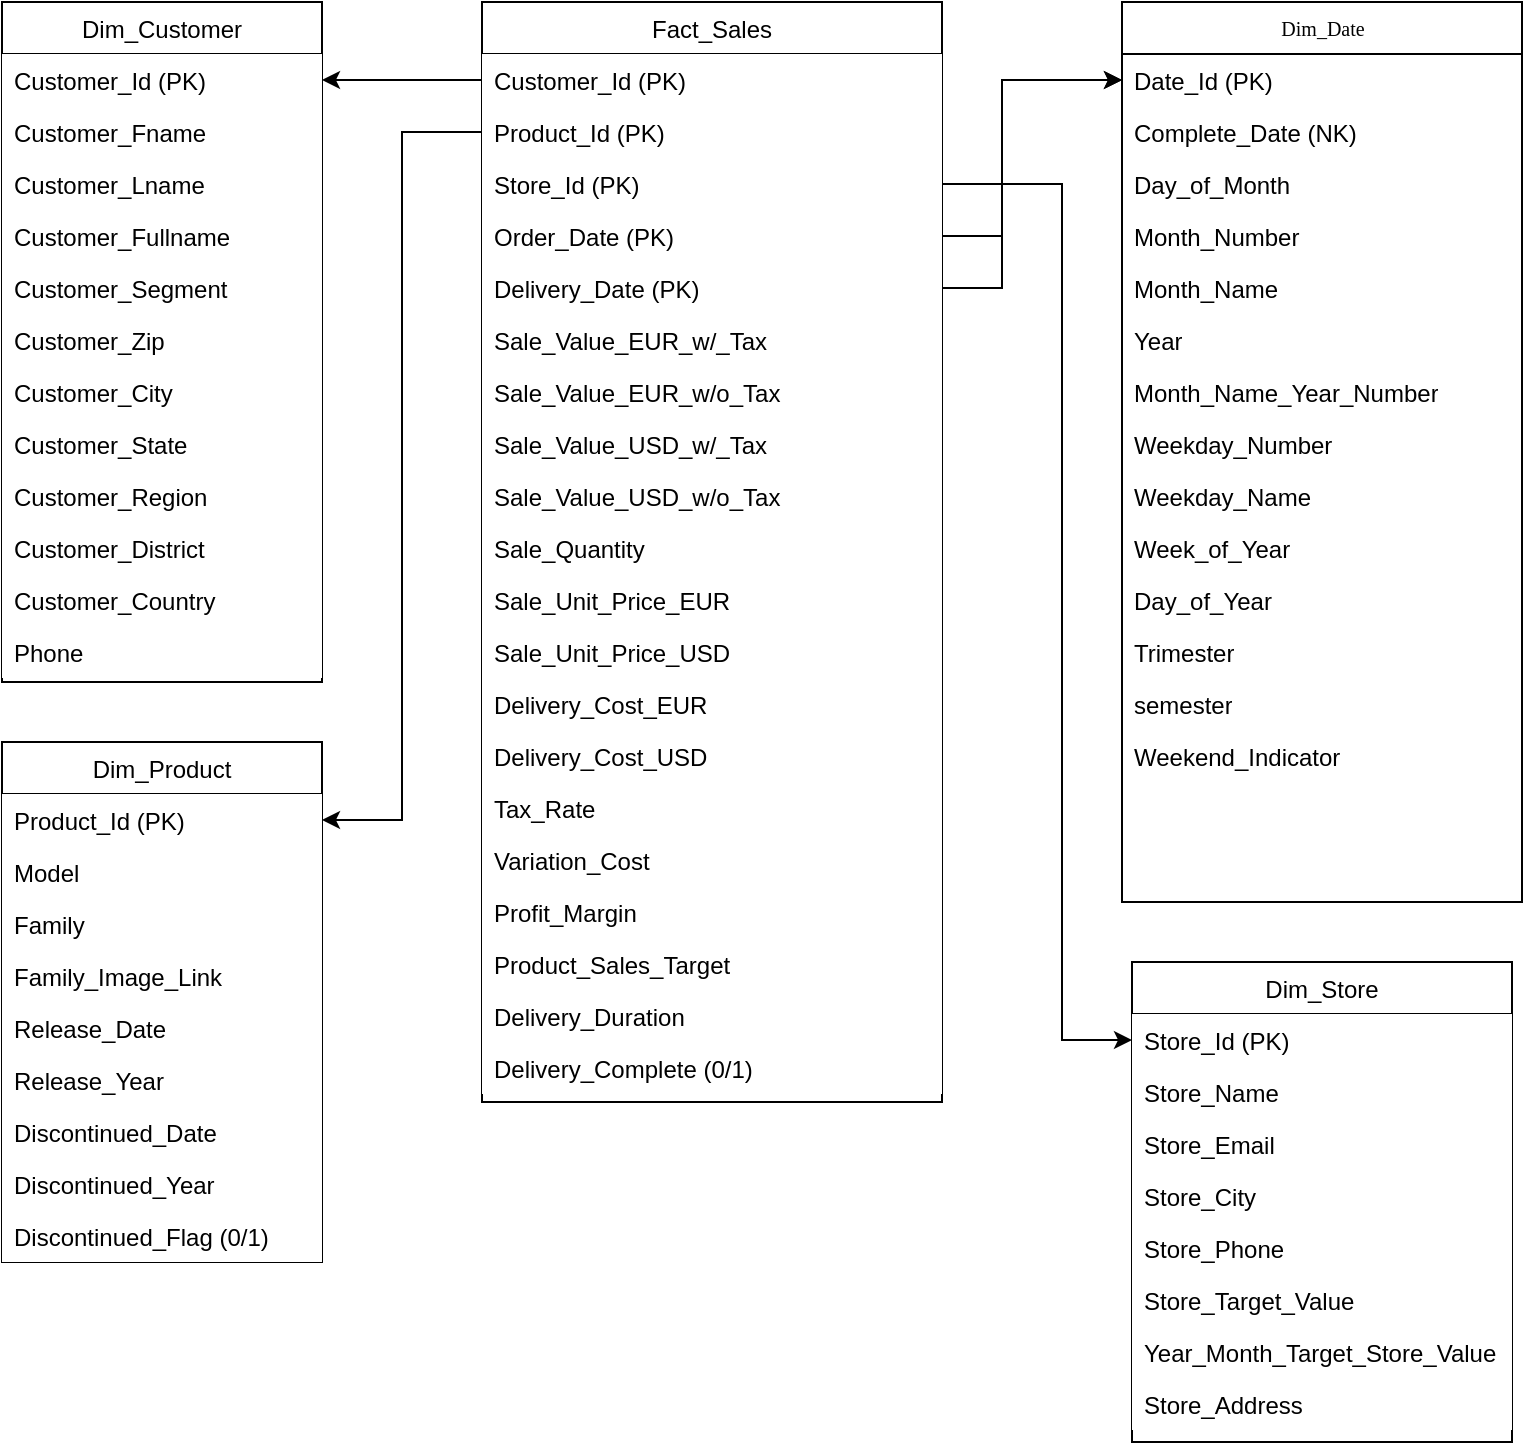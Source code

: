 <mxfile version="17.4.6" type="device"><diagram id="C5RBs43oDa-KdzZeNtuy" name="Page-1"><mxGraphModel dx="1197" dy="513" grid="1" gridSize="10" guides="1" tooltips="1" connect="1" arrows="1" fold="1" page="1" pageScale="1" pageWidth="827" pageHeight="1169" math="0" shadow="0"><root><mxCell id="WIyWlLk6GJQsqaUBKTNV-0"/><mxCell id="WIyWlLk6GJQsqaUBKTNV-1" parent="WIyWlLk6GJQsqaUBKTNV-0"/><mxCell id="zkfFHV4jXpPFQw0GAbJ--0" value="Dim_Customer" style="swimlane;fontStyle=0;align=center;verticalAlign=top;childLayout=stackLayout;horizontal=1;startSize=26;horizontalStack=0;resizeParent=1;resizeLast=0;collapsible=1;marginBottom=0;rounded=0;shadow=0;strokeWidth=1;fillColor=#FFFFFF;" parent="WIyWlLk6GJQsqaUBKTNV-1" vertex="1"><mxGeometry x="20" y="20" width="160" height="340" as="geometry"><mxRectangle x="230" y="140" width="160" height="26" as="alternateBounds"/></mxGeometry></mxCell><mxCell id="zkfFHV4jXpPFQw0GAbJ--1" value="Customer_Id (PK)&#10;" style="text;align=left;verticalAlign=top;spacingLeft=4;spacingRight=4;overflow=hidden;rotatable=0;points=[[0,0.5],[1,0.5]];portConstraint=eastwest;fillColor=#FFFFFF;" parent="zkfFHV4jXpPFQw0GAbJ--0" vertex="1"><mxGeometry y="26" width="160" height="26" as="geometry"/></mxCell><mxCell id="HoYwI9mp9ruxzahnRi9o-1" value="Customer_Fname" style="text;align=left;verticalAlign=top;spacingLeft=4;spacingRight=4;overflow=hidden;rotatable=0;points=[[0,0.5],[1,0.5]];portConstraint=eastwest;fillColor=#FFFFFF;" parent="zkfFHV4jXpPFQw0GAbJ--0" vertex="1"><mxGeometry y="52" width="160" height="26" as="geometry"/></mxCell><mxCell id="HoYwI9mp9ruxzahnRi9o-2" value="Customer_Lname" style="text;align=left;verticalAlign=top;spacingLeft=4;spacingRight=4;overflow=hidden;rotatable=0;points=[[0,0.5],[1,0.5]];portConstraint=eastwest;fillColor=#FFFFFF;" parent="zkfFHV4jXpPFQw0GAbJ--0" vertex="1"><mxGeometry y="78" width="160" height="26" as="geometry"/></mxCell><mxCell id="HoYwI9mp9ruxzahnRi9o-9" value="Customer_Fullname" style="text;align=left;verticalAlign=top;spacingLeft=4;spacingRight=4;overflow=hidden;rotatable=0;points=[[0,0.5],[1,0.5]];portConstraint=eastwest;fillColor=#FFFFFF;" parent="zkfFHV4jXpPFQw0GAbJ--0" vertex="1"><mxGeometry y="104" width="160" height="26" as="geometry"/></mxCell><mxCell id="HoYwI9mp9ruxzahnRi9o-3" value="Customer_Segment" style="text;align=left;verticalAlign=top;spacingLeft=4;spacingRight=4;overflow=hidden;rotatable=0;points=[[0,0.5],[1,0.5]];portConstraint=eastwest;fillColor=#FFFFFF;" parent="zkfFHV4jXpPFQw0GAbJ--0" vertex="1"><mxGeometry y="130" width="160" height="26" as="geometry"/></mxCell><mxCell id="HoYwI9mp9ruxzahnRi9o-4" value="Customer_Zip" style="text;align=left;verticalAlign=top;spacingLeft=4;spacingRight=4;overflow=hidden;rotatable=0;points=[[0,0.5],[1,0.5]];portConstraint=eastwest;fillColor=#FFFFFF;" parent="zkfFHV4jXpPFQw0GAbJ--0" vertex="1"><mxGeometry y="156" width="160" height="26" as="geometry"/></mxCell><mxCell id="HoYwI9mp9ruxzahnRi9o-6" value="Customer_City" style="text;align=left;verticalAlign=top;spacingLeft=4;spacingRight=4;overflow=hidden;rotatable=0;points=[[0,0.5],[1,0.5]];portConstraint=eastwest;fillColor=#FFFFFF;" parent="zkfFHV4jXpPFQw0GAbJ--0" vertex="1"><mxGeometry y="182" width="160" height="26" as="geometry"/></mxCell><mxCell id="HoYwI9mp9ruxzahnRi9o-7" value="Customer_State" style="text;align=left;verticalAlign=top;spacingLeft=4;spacingRight=4;overflow=hidden;rotatable=0;points=[[0,0.5],[1,0.5]];portConstraint=eastwest;fillColor=#FFFFFF;" parent="zkfFHV4jXpPFQw0GAbJ--0" vertex="1"><mxGeometry y="208" width="160" height="26" as="geometry"/></mxCell><mxCell id="HoYwI9mp9ruxzahnRi9o-8" value="Customer_Region" style="text;align=left;verticalAlign=top;spacingLeft=4;spacingRight=4;overflow=hidden;rotatable=0;points=[[0,0.5],[1,0.5]];portConstraint=eastwest;fillColor=#FFFFFF;" parent="zkfFHV4jXpPFQw0GAbJ--0" vertex="1"><mxGeometry y="234" width="160" height="26" as="geometry"/></mxCell><mxCell id="VfA0mH7F9DNUygeIHukj-10" value="Customer_District" style="text;align=left;verticalAlign=top;spacingLeft=4;spacingRight=4;overflow=hidden;rotatable=0;points=[[0,0.5],[1,0.5]];portConstraint=eastwest;fillColor=#FFFFFF;" parent="zkfFHV4jXpPFQw0GAbJ--0" vertex="1"><mxGeometry y="260" width="160" height="26" as="geometry"/></mxCell><mxCell id="VfA0mH7F9DNUygeIHukj-11" value="Customer_Country" style="text;align=left;verticalAlign=top;spacingLeft=4;spacingRight=4;overflow=hidden;rotatable=0;points=[[0,0.5],[1,0.5]];portConstraint=eastwest;fillColor=#FFFFFF;" parent="zkfFHV4jXpPFQw0GAbJ--0" vertex="1"><mxGeometry y="286" width="160" height="26" as="geometry"/></mxCell><mxCell id="HoYwI9mp9ruxzahnRi9o-5" value="Phone" style="text;align=left;verticalAlign=top;spacingLeft=4;spacingRight=4;overflow=hidden;rotatable=0;points=[[0,0.5],[1,0.5]];portConstraint=eastwest;fillColor=#FFFFFF;" parent="zkfFHV4jXpPFQw0GAbJ--0" vertex="1"><mxGeometry y="312" width="160" height="26" as="geometry"/></mxCell><mxCell id="zkfFHV4jXpPFQw0GAbJ--13" value="Dim_Product" style="swimlane;fontStyle=0;align=center;verticalAlign=top;childLayout=stackLayout;horizontal=1;startSize=26;horizontalStack=0;resizeParent=1;resizeLast=0;collapsible=1;marginBottom=0;rounded=0;shadow=0;strokeWidth=1;fillColor=#FFFFFF;" parent="WIyWlLk6GJQsqaUBKTNV-1" vertex="1"><mxGeometry x="20" y="390" width="160" height="260" as="geometry"><mxRectangle x="340" y="380" width="170" height="26" as="alternateBounds"/></mxGeometry></mxCell><mxCell id="zkfFHV4jXpPFQw0GAbJ--14" value="Product_Id (PK)" style="text;align=left;verticalAlign=top;spacingLeft=4;spacingRight=4;overflow=hidden;rotatable=0;points=[[0,0.5],[1,0.5]];portConstraint=eastwest;fillColor=#FFFFFF;" parent="zkfFHV4jXpPFQw0GAbJ--13" vertex="1"><mxGeometry y="26" width="160" height="26" as="geometry"/></mxCell><mxCell id="HoYwI9mp9ruxzahnRi9o-10" value="Model" style="text;align=left;verticalAlign=top;spacingLeft=4;spacingRight=4;overflow=hidden;rotatable=0;points=[[0,0.5],[1,0.5]];portConstraint=eastwest;fillColor=#FFFFFF;" parent="zkfFHV4jXpPFQw0GAbJ--13" vertex="1"><mxGeometry y="52" width="160" height="26" as="geometry"/></mxCell><mxCell id="HoYwI9mp9ruxzahnRi9o-11" value="Family" style="text;align=left;verticalAlign=top;spacingLeft=4;spacingRight=4;overflow=hidden;rotatable=0;points=[[0,0.5],[1,0.5]];portConstraint=eastwest;fillColor=#FFFFFF;" parent="zkfFHV4jXpPFQw0GAbJ--13" vertex="1"><mxGeometry y="78" width="160" height="26" as="geometry"/></mxCell><mxCell id="HoYwI9mp9ruxzahnRi9o-12" value="Family_Image_Link" style="text;align=left;verticalAlign=top;spacingLeft=4;spacingRight=4;overflow=hidden;rotatable=0;points=[[0,0.5],[1,0.5]];portConstraint=eastwest;fillColor=#FFFFFF;" parent="zkfFHV4jXpPFQw0GAbJ--13" vertex="1"><mxGeometry y="104" width="160" height="26" as="geometry"/></mxCell><mxCell id="HoYwI9mp9ruxzahnRi9o-13" value="Release_Date" style="text;align=left;verticalAlign=top;spacingLeft=4;spacingRight=4;overflow=hidden;rotatable=0;points=[[0,0.5],[1,0.5]];portConstraint=eastwest;fillColor=#FFFFFF;" parent="zkfFHV4jXpPFQw0GAbJ--13" vertex="1"><mxGeometry y="130" width="160" height="26" as="geometry"/></mxCell><mxCell id="HoYwI9mp9ruxzahnRi9o-14" value="Release_Year" style="text;align=left;verticalAlign=top;spacingLeft=4;spacingRight=4;overflow=hidden;rotatable=0;points=[[0,0.5],[1,0.5]];portConstraint=eastwest;fillColor=#FFFFFF;" parent="zkfFHV4jXpPFQw0GAbJ--13" vertex="1"><mxGeometry y="156" width="160" height="26" as="geometry"/></mxCell><mxCell id="HoYwI9mp9ruxzahnRi9o-15" value="Discontinued_Date" style="text;align=left;verticalAlign=top;spacingLeft=4;spacingRight=4;overflow=hidden;rotatable=0;points=[[0,0.5],[1,0.5]];portConstraint=eastwest;fillColor=#FFFFFF;" parent="zkfFHV4jXpPFQw0GAbJ--13" vertex="1"><mxGeometry y="182" width="160" height="26" as="geometry"/></mxCell><mxCell id="HoYwI9mp9ruxzahnRi9o-16" value="Discontinued_Year" style="text;align=left;verticalAlign=top;spacingLeft=4;spacingRight=4;overflow=hidden;rotatable=0;points=[[0,0.5],[1,0.5]];portConstraint=eastwest;fillColor=#FFFFFF;" parent="zkfFHV4jXpPFQw0GAbJ--13" vertex="1"><mxGeometry y="208" width="160" height="26" as="geometry"/></mxCell><mxCell id="HoYwI9mp9ruxzahnRi9o-17" value="Discontinued_Flag (0/1)" style="text;align=left;verticalAlign=top;spacingLeft=4;spacingRight=4;overflow=hidden;rotatable=0;points=[[0,0.5],[1,0.5]];portConstraint=eastwest;fillColor=#FFFFFF;" parent="zkfFHV4jXpPFQw0GAbJ--13" vertex="1"><mxGeometry y="234" width="160" height="26" as="geometry"/></mxCell><mxCell id="zkfFHV4jXpPFQw0GAbJ--17" value="Dim_Store" style="swimlane;fontStyle=0;align=center;verticalAlign=top;childLayout=stackLayout;horizontal=1;startSize=26;horizontalStack=0;resizeParent=1;resizeLast=0;collapsible=1;marginBottom=0;rounded=0;shadow=0;strokeWidth=1;fillColor=#FFFFFF;" parent="WIyWlLk6GJQsqaUBKTNV-1" vertex="1"><mxGeometry x="585" y="500" width="190" height="240" as="geometry"><mxRectangle x="550" y="140" width="160" height="26" as="alternateBounds"/></mxGeometry></mxCell><mxCell id="zkfFHV4jXpPFQw0GAbJ--18" value="Store_Id (PK)" style="text;align=left;verticalAlign=top;spacingLeft=4;spacingRight=4;overflow=hidden;rotatable=0;points=[[0,0.5],[1,0.5]];portConstraint=eastwest;fillColor=#FFFFFF;" parent="zkfFHV4jXpPFQw0GAbJ--17" vertex="1"><mxGeometry y="26" width="190" height="26" as="geometry"/></mxCell><mxCell id="zkfFHV4jXpPFQw0GAbJ--19" value="Store_Name" style="text;align=left;verticalAlign=top;spacingLeft=4;spacingRight=4;overflow=hidden;rotatable=0;points=[[0,0.5],[1,0.5]];portConstraint=eastwest;rounded=0;shadow=0;html=0;fillColor=#FFFFFF;" parent="zkfFHV4jXpPFQw0GAbJ--17" vertex="1"><mxGeometry y="52" width="190" height="26" as="geometry"/></mxCell><mxCell id="zkfFHV4jXpPFQw0GAbJ--22" value="Store_Email" style="text;align=left;verticalAlign=top;spacingLeft=4;spacingRight=4;overflow=hidden;rotatable=0;points=[[0,0.5],[1,0.5]];portConstraint=eastwest;rounded=0;shadow=0;html=0;fillColor=#FFFFFF;" parent="zkfFHV4jXpPFQw0GAbJ--17" vertex="1"><mxGeometry y="78" width="190" height="26" as="geometry"/></mxCell><mxCell id="zkfFHV4jXpPFQw0GAbJ--21" value="Store_City" style="text;align=left;verticalAlign=top;spacingLeft=4;spacingRight=4;overflow=hidden;rotatable=0;points=[[0,0.5],[1,0.5]];portConstraint=eastwest;rounded=0;shadow=0;html=0;fillColor=#FFFFFF;" parent="zkfFHV4jXpPFQw0GAbJ--17" vertex="1"><mxGeometry y="104" width="190" height="26" as="geometry"/></mxCell><mxCell id="zkfFHV4jXpPFQw0GAbJ--24" value="Store_Phone" style="text;align=left;verticalAlign=top;spacingLeft=4;spacingRight=4;overflow=hidden;rotatable=0;points=[[0,0.5],[1,0.5]];portConstraint=eastwest;fillColor=#FFFFFF;" parent="zkfFHV4jXpPFQw0GAbJ--17" vertex="1"><mxGeometry y="130" width="190" height="26" as="geometry"/></mxCell><mxCell id="HoYwI9mp9ruxzahnRi9o-18" value="Store_Target_Value" style="text;align=left;verticalAlign=top;spacingLeft=4;spacingRight=4;overflow=hidden;rotatable=0;points=[[0,0.5],[1,0.5]];portConstraint=eastwest;fillColor=#FFFFFF;" parent="zkfFHV4jXpPFQw0GAbJ--17" vertex="1"><mxGeometry y="156" width="190" height="26" as="geometry"/></mxCell><mxCell id="HoYwI9mp9ruxzahnRi9o-19" value="Year_Month_Target_Store_Value" style="text;align=left;verticalAlign=top;spacingLeft=4;spacingRight=4;overflow=hidden;rotatable=0;points=[[0,0.5],[1,0.5]];portConstraint=eastwest;fillColor=#FFFFFF;" parent="zkfFHV4jXpPFQw0GAbJ--17" vertex="1"><mxGeometry y="182" width="190" height="26" as="geometry"/></mxCell><mxCell id="zkfFHV4jXpPFQw0GAbJ--25" value="Store_Address" style="text;align=left;verticalAlign=top;spacingLeft=4;spacingRight=4;overflow=hidden;rotatable=0;points=[[0,0.5],[1,0.5]];portConstraint=eastwest;fillColor=#FFFFFF;" parent="zkfFHV4jXpPFQw0GAbJ--17" vertex="1"><mxGeometry y="208" width="190" height="26" as="geometry"/></mxCell><mxCell id="qNSOZxvMUzThOVoTHDaf-0" value="Dim_Date" style="swimlane;html=1;fontStyle=0;childLayout=stackLayout;horizontal=1;startSize=26;fillColor=#FFFFFF;horizontalStack=0;resizeParent=1;resizeLast=0;collapsible=1;marginBottom=0;swimlaneFillColor=#ffffff;rounded=0;shadow=0;comic=0;labelBackgroundColor=none;strokeWidth=1;fontFamily=Verdana;fontSize=10;align=center;" parent="WIyWlLk6GJQsqaUBKTNV-1" vertex="1"><mxGeometry x="580" y="20" width="200" height="450" as="geometry"/></mxCell><mxCell id="qNSOZxvMUzThOVoTHDaf-1" value="Date_Id (PK)" style="text;html=1;strokeColor=none;fillColor=none;align=left;verticalAlign=top;spacingLeft=4;spacingRight=4;whiteSpace=wrap;overflow=hidden;rotatable=0;points=[[0,0.5],[1,0.5]];portConstraint=eastwest;" parent="qNSOZxvMUzThOVoTHDaf-0" vertex="1"><mxGeometry y="26" width="200" height="26" as="geometry"/></mxCell><mxCell id="qNSOZxvMUzThOVoTHDaf-2" value="Complete_Date (NK)" style="text;html=1;strokeColor=none;fillColor=none;align=left;verticalAlign=top;spacingLeft=4;spacingRight=4;whiteSpace=wrap;overflow=hidden;rotatable=0;points=[[0,0.5],[1,0.5]];portConstraint=eastwest;" parent="qNSOZxvMUzThOVoTHDaf-0" vertex="1"><mxGeometry y="52" width="200" height="26" as="geometry"/></mxCell><mxCell id="qNSOZxvMUzThOVoTHDaf-5" value="Day_of_Month" style="text;html=1;strokeColor=none;fillColor=none;align=left;verticalAlign=top;spacingLeft=4;spacingRight=4;whiteSpace=wrap;overflow=hidden;rotatable=0;points=[[0,0.5],[1,0.5]];portConstraint=eastwest;" parent="qNSOZxvMUzThOVoTHDaf-0" vertex="1"><mxGeometry y="78" width="200" height="26" as="geometry"/></mxCell><mxCell id="qNSOZxvMUzThOVoTHDaf-6" value="Month_Number" style="text;html=1;strokeColor=none;fillColor=none;align=left;verticalAlign=top;spacingLeft=4;spacingRight=4;whiteSpace=wrap;overflow=hidden;rotatable=0;points=[[0,0.5],[1,0.5]];portConstraint=eastwest;" parent="qNSOZxvMUzThOVoTHDaf-0" vertex="1"><mxGeometry y="104" width="200" height="26" as="geometry"/></mxCell><mxCell id="qNSOZxvMUzThOVoTHDaf-7" value="Month_Name" style="text;html=1;strokeColor=none;fillColor=none;align=left;verticalAlign=top;spacingLeft=4;spacingRight=4;whiteSpace=wrap;overflow=hidden;rotatable=0;points=[[0,0.5],[1,0.5]];portConstraint=eastwest;" parent="qNSOZxvMUzThOVoTHDaf-0" vertex="1"><mxGeometry y="130" width="200" height="26" as="geometry"/></mxCell><mxCell id="qNSOZxvMUzThOVoTHDaf-9" value="Year" style="text;html=1;strokeColor=none;fillColor=none;align=left;verticalAlign=top;spacingLeft=4;spacingRight=4;whiteSpace=wrap;overflow=hidden;rotatable=0;points=[[0,0.5],[1,0.5]];portConstraint=eastwest;" parent="qNSOZxvMUzThOVoTHDaf-0" vertex="1"><mxGeometry y="156" width="200" height="26" as="geometry"/></mxCell><mxCell id="qNSOZxvMUzThOVoTHDaf-10" value="Month_Name_Year_Number" style="text;html=1;strokeColor=none;fillColor=none;align=left;verticalAlign=top;spacingLeft=4;spacingRight=4;whiteSpace=wrap;overflow=hidden;rotatable=0;points=[[0,0.5],[1,0.5]];portConstraint=eastwest;" parent="qNSOZxvMUzThOVoTHDaf-0" vertex="1"><mxGeometry y="182" width="200" height="26" as="geometry"/></mxCell><mxCell id="qNSOZxvMUzThOVoTHDaf-11" value="Weekday_Number" style="text;html=1;strokeColor=none;fillColor=none;align=left;verticalAlign=top;spacingLeft=4;spacingRight=4;whiteSpace=wrap;overflow=hidden;rotatable=0;points=[[0,0.5],[1,0.5]];portConstraint=eastwest;" parent="qNSOZxvMUzThOVoTHDaf-0" vertex="1"><mxGeometry y="208" width="200" height="26" as="geometry"/></mxCell><mxCell id="qNSOZxvMUzThOVoTHDaf-12" value="Weekday_Name" style="text;html=1;strokeColor=none;fillColor=none;align=left;verticalAlign=top;spacingLeft=4;spacingRight=4;whiteSpace=wrap;overflow=hidden;rotatable=0;points=[[0,0.5],[1,0.5]];portConstraint=eastwest;" parent="qNSOZxvMUzThOVoTHDaf-0" vertex="1"><mxGeometry y="234" width="200" height="26" as="geometry"/></mxCell><mxCell id="qNSOZxvMUzThOVoTHDaf-13" value="Week_of_Year" style="text;html=1;strokeColor=none;fillColor=none;align=left;verticalAlign=top;spacingLeft=4;spacingRight=4;whiteSpace=wrap;overflow=hidden;rotatable=0;points=[[0,0.5],[1,0.5]];portConstraint=eastwest;" parent="qNSOZxvMUzThOVoTHDaf-0" vertex="1"><mxGeometry y="260" width="200" height="26" as="geometry"/></mxCell><mxCell id="qNSOZxvMUzThOVoTHDaf-14" value="Day_of_Year" style="text;html=1;strokeColor=none;fillColor=none;align=left;verticalAlign=top;spacingLeft=4;spacingRight=4;whiteSpace=wrap;overflow=hidden;rotatable=0;points=[[0,0.5],[1,0.5]];portConstraint=eastwest;" parent="qNSOZxvMUzThOVoTHDaf-0" vertex="1"><mxGeometry y="286" width="200" height="26" as="geometry"/></mxCell><mxCell id="qNSOZxvMUzThOVoTHDaf-15" value="Trimester" style="text;html=1;strokeColor=none;fillColor=none;align=left;verticalAlign=top;spacingLeft=4;spacingRight=4;whiteSpace=wrap;overflow=hidden;rotatable=0;points=[[0,0.5],[1,0.5]];portConstraint=eastwest;" parent="qNSOZxvMUzThOVoTHDaf-0" vertex="1"><mxGeometry y="312" width="200" height="26" as="geometry"/></mxCell><mxCell id="qNSOZxvMUzThOVoTHDaf-16" value="semester" style="text;html=1;strokeColor=none;fillColor=none;align=left;verticalAlign=top;spacingLeft=4;spacingRight=4;whiteSpace=wrap;overflow=hidden;rotatable=0;points=[[0,0.5],[1,0.5]];portConstraint=eastwest;" parent="qNSOZxvMUzThOVoTHDaf-0" vertex="1"><mxGeometry y="338" width="200" height="26" as="geometry"/></mxCell><mxCell id="qNSOZxvMUzThOVoTHDaf-17" value="Weekend_Indicator" style="text;html=1;strokeColor=none;fillColor=none;align=left;verticalAlign=top;spacingLeft=4;spacingRight=4;whiteSpace=wrap;overflow=hidden;rotatable=0;points=[[0,0.5],[1,0.5]];portConstraint=eastwest;" parent="qNSOZxvMUzThOVoTHDaf-0" vertex="1"><mxGeometry y="364" width="200" height="26" as="geometry"/></mxCell><mxCell id="VfA0mH7F9DNUygeIHukj-0" value="Fact_Sales" style="swimlane;fontStyle=0;align=center;verticalAlign=top;childLayout=stackLayout;horizontal=1;startSize=26;horizontalStack=0;resizeParent=1;resizeLast=0;collapsible=1;marginBottom=0;rounded=0;shadow=0;strokeWidth=1;fillColor=#FFFFFF;" parent="WIyWlLk6GJQsqaUBKTNV-1" vertex="1"><mxGeometry x="260" y="20" width="230" height="550" as="geometry"><mxRectangle x="340" y="380" width="170" height="26" as="alternateBounds"/></mxGeometry></mxCell><mxCell id="VfA0mH7F9DNUygeIHukj-1" value="Customer_Id (PK)" style="text;align=left;verticalAlign=top;spacingLeft=4;spacingRight=4;overflow=hidden;rotatable=0;points=[[0,0.5],[1,0.5]];portConstraint=eastwest;fillColor=#FFFFFF;" parent="VfA0mH7F9DNUygeIHukj-0" vertex="1"><mxGeometry y="26" width="230" height="26" as="geometry"/></mxCell><mxCell id="VfA0mH7F9DNUygeIHukj-2" value="Product_Id (PK)" style="text;align=left;verticalAlign=top;spacingLeft=4;spacingRight=4;overflow=hidden;rotatable=0;points=[[0,0.5],[1,0.5]];portConstraint=eastwest;fillColor=#FFFFFF;" parent="VfA0mH7F9DNUygeIHukj-0" vertex="1"><mxGeometry y="52" width="230" height="26" as="geometry"/></mxCell><mxCell id="VfA0mH7F9DNUygeIHukj-3" value="Store_Id (PK)" style="text;align=left;verticalAlign=top;spacingLeft=4;spacingRight=4;overflow=hidden;rotatable=0;points=[[0,0.5],[1,0.5]];portConstraint=eastwest;fillColor=#FFFFFF;" parent="VfA0mH7F9DNUygeIHukj-0" vertex="1"><mxGeometry y="78" width="230" height="26" as="geometry"/></mxCell><mxCell id="VfA0mH7F9DNUygeIHukj-4" value="Order_Date (PK)" style="text;align=left;verticalAlign=top;spacingLeft=4;spacingRight=4;overflow=hidden;rotatable=0;points=[[0,0.5],[1,0.5]];portConstraint=eastwest;fillColor=#FFFFFF;" parent="VfA0mH7F9DNUygeIHukj-0" vertex="1"><mxGeometry y="104" width="230" height="26" as="geometry"/></mxCell><mxCell id="VfA0mH7F9DNUygeIHukj-12" value="Delivery_Date (PK)" style="text;align=left;verticalAlign=top;spacingLeft=4;spacingRight=4;overflow=hidden;rotatable=0;points=[[0,0.5],[1,0.5]];portConstraint=eastwest;fillColor=#FFFFFF;" parent="VfA0mH7F9DNUygeIHukj-0" vertex="1"><mxGeometry y="130" width="230" height="26" as="geometry"/></mxCell><mxCell id="VfA0mH7F9DNUygeIHukj-5" value="Sale_Value_EUR_w/_Tax" style="text;align=left;verticalAlign=top;spacingLeft=4;spacingRight=4;overflow=hidden;rotatable=0;points=[[0,0.5],[1,0.5]];portConstraint=eastwest;fillColor=#FFFFFF;" parent="VfA0mH7F9DNUygeIHukj-0" vertex="1"><mxGeometry y="156" width="230" height="26" as="geometry"/></mxCell><mxCell id="VfA0mH7F9DNUygeIHukj-14" value="Sale_Value_EUR_w/o_Tax" style="text;align=left;verticalAlign=top;spacingLeft=4;spacingRight=4;overflow=hidden;rotatable=0;points=[[0,0.5],[1,0.5]];portConstraint=eastwest;fillColor=#FFFFFF;" parent="VfA0mH7F9DNUygeIHukj-0" vertex="1"><mxGeometry y="182" width="230" height="26" as="geometry"/></mxCell><mxCell id="VfA0mH7F9DNUygeIHukj-15" value="Sale_Value_USD_w/_Tax" style="text;align=left;verticalAlign=top;spacingLeft=4;spacingRight=4;overflow=hidden;rotatable=0;points=[[0,0.5],[1,0.5]];portConstraint=eastwest;fillColor=#FFFFFF;" parent="VfA0mH7F9DNUygeIHukj-0" vertex="1"><mxGeometry y="208" width="230" height="26" as="geometry"/></mxCell><mxCell id="VfA0mH7F9DNUygeIHukj-16" value="Sale_Value_USD_w/o_Tax" style="text;align=left;verticalAlign=top;spacingLeft=4;spacingRight=4;overflow=hidden;rotatable=0;points=[[0,0.5],[1,0.5]];portConstraint=eastwest;fillColor=#FFFFFF;" parent="VfA0mH7F9DNUygeIHukj-0" vertex="1"><mxGeometry y="234" width="230" height="26" as="geometry"/></mxCell><mxCell id="VfA0mH7F9DNUygeIHukj-6" value="Sale_Quantity" style="text;align=left;verticalAlign=top;spacingLeft=4;spacingRight=4;overflow=hidden;rotatable=0;points=[[0,0.5],[1,0.5]];portConstraint=eastwest;fillColor=#FFFFFF;" parent="VfA0mH7F9DNUygeIHukj-0" vertex="1"><mxGeometry y="260" width="230" height="26" as="geometry"/></mxCell><mxCell id="VfA0mH7F9DNUygeIHukj-7" value="Sale_Unit_Price_EUR" style="text;align=left;verticalAlign=top;spacingLeft=4;spacingRight=4;overflow=hidden;rotatable=0;points=[[0,0.5],[1,0.5]];portConstraint=eastwest;fillColor=#FFFFFF;" parent="VfA0mH7F9DNUygeIHukj-0" vertex="1"><mxGeometry y="286" width="230" height="26" as="geometry"/></mxCell><mxCell id="VfA0mH7F9DNUygeIHukj-17" value="Sale_Unit_Price_USD" style="text;align=left;verticalAlign=top;spacingLeft=4;spacingRight=4;overflow=hidden;rotatable=0;points=[[0,0.5],[1,0.5]];portConstraint=eastwest;fillColor=#FFFFFF;" parent="VfA0mH7F9DNUygeIHukj-0" vertex="1"><mxGeometry y="312" width="230" height="26" as="geometry"/></mxCell><mxCell id="VfA0mH7F9DNUygeIHukj-8" value="Delivery_Cost_EUR" style="text;align=left;verticalAlign=top;spacingLeft=4;spacingRight=4;overflow=hidden;rotatable=0;points=[[0,0.5],[1,0.5]];portConstraint=eastwest;fillColor=#FFFFFF;" parent="VfA0mH7F9DNUygeIHukj-0" vertex="1"><mxGeometry y="338" width="230" height="26" as="geometry"/></mxCell><mxCell id="VfA0mH7F9DNUygeIHukj-18" value="Delivery_Cost_USD" style="text;align=left;verticalAlign=top;spacingLeft=4;spacingRight=4;overflow=hidden;rotatable=0;points=[[0,0.5],[1,0.5]];portConstraint=eastwest;fillColor=#FFFFFF;" parent="VfA0mH7F9DNUygeIHukj-0" vertex="1"><mxGeometry y="364" width="230" height="26" as="geometry"/></mxCell><mxCell id="VfA0mH7F9DNUygeIHukj-9" value="Tax_Rate" style="text;align=left;verticalAlign=top;spacingLeft=4;spacingRight=4;overflow=hidden;rotatable=0;points=[[0,0.5],[1,0.5]];portConstraint=eastwest;fillColor=#FFFFFF;" parent="VfA0mH7F9DNUygeIHukj-0" vertex="1"><mxGeometry y="390" width="230" height="26" as="geometry"/></mxCell><mxCell id="VfA0mH7F9DNUygeIHukj-19" value="Variation_Cost" style="text;align=left;verticalAlign=top;spacingLeft=4;spacingRight=4;overflow=hidden;rotatable=0;points=[[0,0.5],[1,0.5]];portConstraint=eastwest;fillColor=#FFFFFF;" parent="VfA0mH7F9DNUygeIHukj-0" vertex="1"><mxGeometry y="416" width="230" height="26" as="geometry"/></mxCell><mxCell id="VfA0mH7F9DNUygeIHukj-20" value="Profit_Margin" style="text;align=left;verticalAlign=top;spacingLeft=4;spacingRight=4;overflow=hidden;rotatable=0;points=[[0,0.5],[1,0.5]];portConstraint=eastwest;fillColor=#FFFFFF;" parent="VfA0mH7F9DNUygeIHukj-0" vertex="1"><mxGeometry y="442" width="230" height="26" as="geometry"/></mxCell><mxCell id="VfA0mH7F9DNUygeIHukj-21" value="Product_Sales_Target " style="text;align=left;verticalAlign=top;spacingLeft=4;spacingRight=4;overflow=hidden;rotatable=0;points=[[0,0.5],[1,0.5]];portConstraint=eastwest;fillColor=#FFFFFF;" parent="VfA0mH7F9DNUygeIHukj-0" vertex="1"><mxGeometry y="468" width="230" height="26" as="geometry"/></mxCell><mxCell id="VfA0mH7F9DNUygeIHukj-22" value="Delivery_Duration" style="text;align=left;verticalAlign=top;spacingLeft=4;spacingRight=4;overflow=hidden;rotatable=0;points=[[0,0.5],[1,0.5]];portConstraint=eastwest;fillColor=#FFFFFF;" parent="VfA0mH7F9DNUygeIHukj-0" vertex="1"><mxGeometry y="494" width="230" height="26" as="geometry"/></mxCell><mxCell id="VfA0mH7F9DNUygeIHukj-23" value="Delivery_Complete (0/1)" style="text;align=left;verticalAlign=top;spacingLeft=4;spacingRight=4;overflow=hidden;rotatable=0;points=[[0,0.5],[1,0.5]];portConstraint=eastwest;fillColor=#FFFFFF;" parent="VfA0mH7F9DNUygeIHukj-0" vertex="1"><mxGeometry y="520" width="230" height="26" as="geometry"/></mxCell><mxCell id="VfA0mH7F9DNUygeIHukj-25" style="edgeStyle=orthogonalEdgeStyle;rounded=0;orthogonalLoop=1;jettySize=auto;html=1;entryX=1;entryY=0.5;entryDx=0;entryDy=0;" parent="WIyWlLk6GJQsqaUBKTNV-1" source="VfA0mH7F9DNUygeIHukj-1" target="zkfFHV4jXpPFQw0GAbJ--1" edge="1"><mxGeometry relative="1" as="geometry"/></mxCell><mxCell id="VfA0mH7F9DNUygeIHukj-27" style="edgeStyle=orthogonalEdgeStyle;rounded=0;orthogonalLoop=1;jettySize=auto;html=1;entryX=1;entryY=0.5;entryDx=0;entryDy=0;" parent="WIyWlLk6GJQsqaUBKTNV-1" source="VfA0mH7F9DNUygeIHukj-2" target="zkfFHV4jXpPFQw0GAbJ--14" edge="1"><mxGeometry relative="1" as="geometry"/></mxCell><mxCell id="VfA0mH7F9DNUygeIHukj-28" style="edgeStyle=orthogonalEdgeStyle;rounded=0;orthogonalLoop=1;jettySize=auto;html=1;" parent="WIyWlLk6GJQsqaUBKTNV-1" source="VfA0mH7F9DNUygeIHukj-3" target="zkfFHV4jXpPFQw0GAbJ--18" edge="1"><mxGeometry relative="1" as="geometry"><Array as="points"><mxPoint x="550" y="111"/><mxPoint x="550" y="539"/></Array></mxGeometry></mxCell><mxCell id="VfA0mH7F9DNUygeIHukj-29" style="edgeStyle=orthogonalEdgeStyle;rounded=0;orthogonalLoop=1;jettySize=auto;html=1;entryX=0;entryY=0.5;entryDx=0;entryDy=0;" parent="WIyWlLk6GJQsqaUBKTNV-1" source="VfA0mH7F9DNUygeIHukj-4" target="qNSOZxvMUzThOVoTHDaf-1" edge="1"><mxGeometry relative="1" as="geometry"><Array as="points"><mxPoint x="520" y="137"/><mxPoint x="520" y="59"/></Array></mxGeometry></mxCell><mxCell id="VfA0mH7F9DNUygeIHukj-30" style="edgeStyle=orthogonalEdgeStyle;rounded=0;orthogonalLoop=1;jettySize=auto;html=1;entryX=0;entryY=0.5;entryDx=0;entryDy=0;" parent="WIyWlLk6GJQsqaUBKTNV-1" source="VfA0mH7F9DNUygeIHukj-12" target="qNSOZxvMUzThOVoTHDaf-1" edge="1"><mxGeometry relative="1" as="geometry"><Array as="points"><mxPoint x="520" y="163"/><mxPoint x="520" y="59"/></Array></mxGeometry></mxCell></root></mxGraphModel></diagram></mxfile>